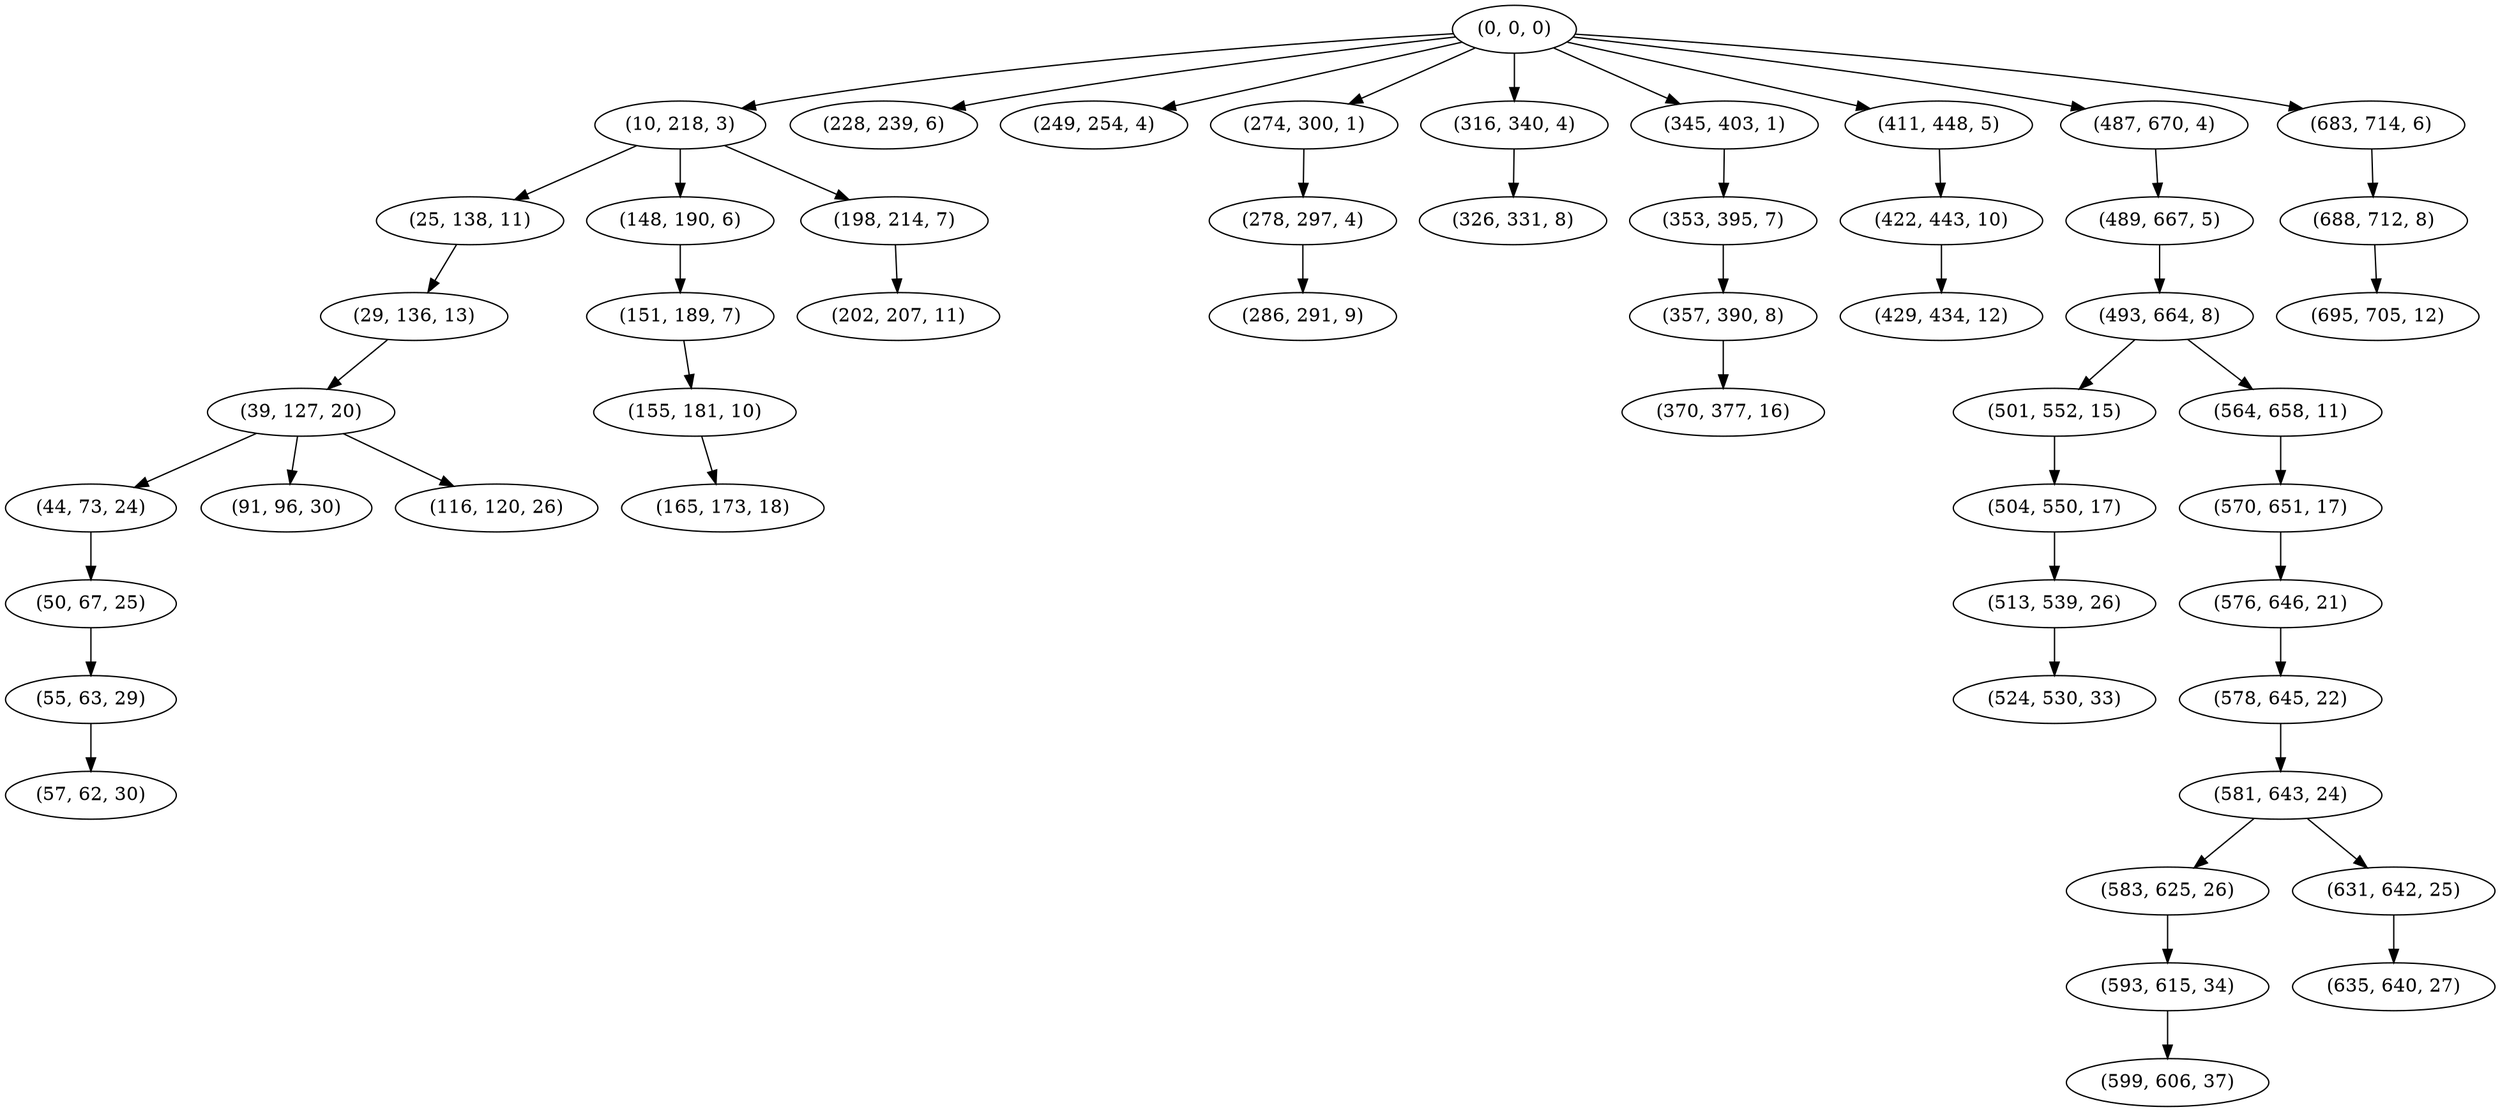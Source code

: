 digraph tree {
    "(0, 0, 0)";
    "(10, 218, 3)";
    "(25, 138, 11)";
    "(29, 136, 13)";
    "(39, 127, 20)";
    "(44, 73, 24)";
    "(50, 67, 25)";
    "(55, 63, 29)";
    "(57, 62, 30)";
    "(91, 96, 30)";
    "(116, 120, 26)";
    "(148, 190, 6)";
    "(151, 189, 7)";
    "(155, 181, 10)";
    "(165, 173, 18)";
    "(198, 214, 7)";
    "(202, 207, 11)";
    "(228, 239, 6)";
    "(249, 254, 4)";
    "(274, 300, 1)";
    "(278, 297, 4)";
    "(286, 291, 9)";
    "(316, 340, 4)";
    "(326, 331, 8)";
    "(345, 403, 1)";
    "(353, 395, 7)";
    "(357, 390, 8)";
    "(370, 377, 16)";
    "(411, 448, 5)";
    "(422, 443, 10)";
    "(429, 434, 12)";
    "(487, 670, 4)";
    "(489, 667, 5)";
    "(493, 664, 8)";
    "(501, 552, 15)";
    "(504, 550, 17)";
    "(513, 539, 26)";
    "(524, 530, 33)";
    "(564, 658, 11)";
    "(570, 651, 17)";
    "(576, 646, 21)";
    "(578, 645, 22)";
    "(581, 643, 24)";
    "(583, 625, 26)";
    "(593, 615, 34)";
    "(599, 606, 37)";
    "(631, 642, 25)";
    "(635, 640, 27)";
    "(683, 714, 6)";
    "(688, 712, 8)";
    "(695, 705, 12)";
    "(0, 0, 0)" -> "(10, 218, 3)";
    "(0, 0, 0)" -> "(228, 239, 6)";
    "(0, 0, 0)" -> "(249, 254, 4)";
    "(0, 0, 0)" -> "(274, 300, 1)";
    "(0, 0, 0)" -> "(316, 340, 4)";
    "(0, 0, 0)" -> "(345, 403, 1)";
    "(0, 0, 0)" -> "(411, 448, 5)";
    "(0, 0, 0)" -> "(487, 670, 4)";
    "(0, 0, 0)" -> "(683, 714, 6)";
    "(10, 218, 3)" -> "(25, 138, 11)";
    "(10, 218, 3)" -> "(148, 190, 6)";
    "(10, 218, 3)" -> "(198, 214, 7)";
    "(25, 138, 11)" -> "(29, 136, 13)";
    "(29, 136, 13)" -> "(39, 127, 20)";
    "(39, 127, 20)" -> "(44, 73, 24)";
    "(39, 127, 20)" -> "(91, 96, 30)";
    "(39, 127, 20)" -> "(116, 120, 26)";
    "(44, 73, 24)" -> "(50, 67, 25)";
    "(50, 67, 25)" -> "(55, 63, 29)";
    "(55, 63, 29)" -> "(57, 62, 30)";
    "(148, 190, 6)" -> "(151, 189, 7)";
    "(151, 189, 7)" -> "(155, 181, 10)";
    "(155, 181, 10)" -> "(165, 173, 18)";
    "(198, 214, 7)" -> "(202, 207, 11)";
    "(274, 300, 1)" -> "(278, 297, 4)";
    "(278, 297, 4)" -> "(286, 291, 9)";
    "(316, 340, 4)" -> "(326, 331, 8)";
    "(345, 403, 1)" -> "(353, 395, 7)";
    "(353, 395, 7)" -> "(357, 390, 8)";
    "(357, 390, 8)" -> "(370, 377, 16)";
    "(411, 448, 5)" -> "(422, 443, 10)";
    "(422, 443, 10)" -> "(429, 434, 12)";
    "(487, 670, 4)" -> "(489, 667, 5)";
    "(489, 667, 5)" -> "(493, 664, 8)";
    "(493, 664, 8)" -> "(501, 552, 15)";
    "(493, 664, 8)" -> "(564, 658, 11)";
    "(501, 552, 15)" -> "(504, 550, 17)";
    "(504, 550, 17)" -> "(513, 539, 26)";
    "(513, 539, 26)" -> "(524, 530, 33)";
    "(564, 658, 11)" -> "(570, 651, 17)";
    "(570, 651, 17)" -> "(576, 646, 21)";
    "(576, 646, 21)" -> "(578, 645, 22)";
    "(578, 645, 22)" -> "(581, 643, 24)";
    "(581, 643, 24)" -> "(583, 625, 26)";
    "(581, 643, 24)" -> "(631, 642, 25)";
    "(583, 625, 26)" -> "(593, 615, 34)";
    "(593, 615, 34)" -> "(599, 606, 37)";
    "(631, 642, 25)" -> "(635, 640, 27)";
    "(683, 714, 6)" -> "(688, 712, 8)";
    "(688, 712, 8)" -> "(695, 705, 12)";
}
